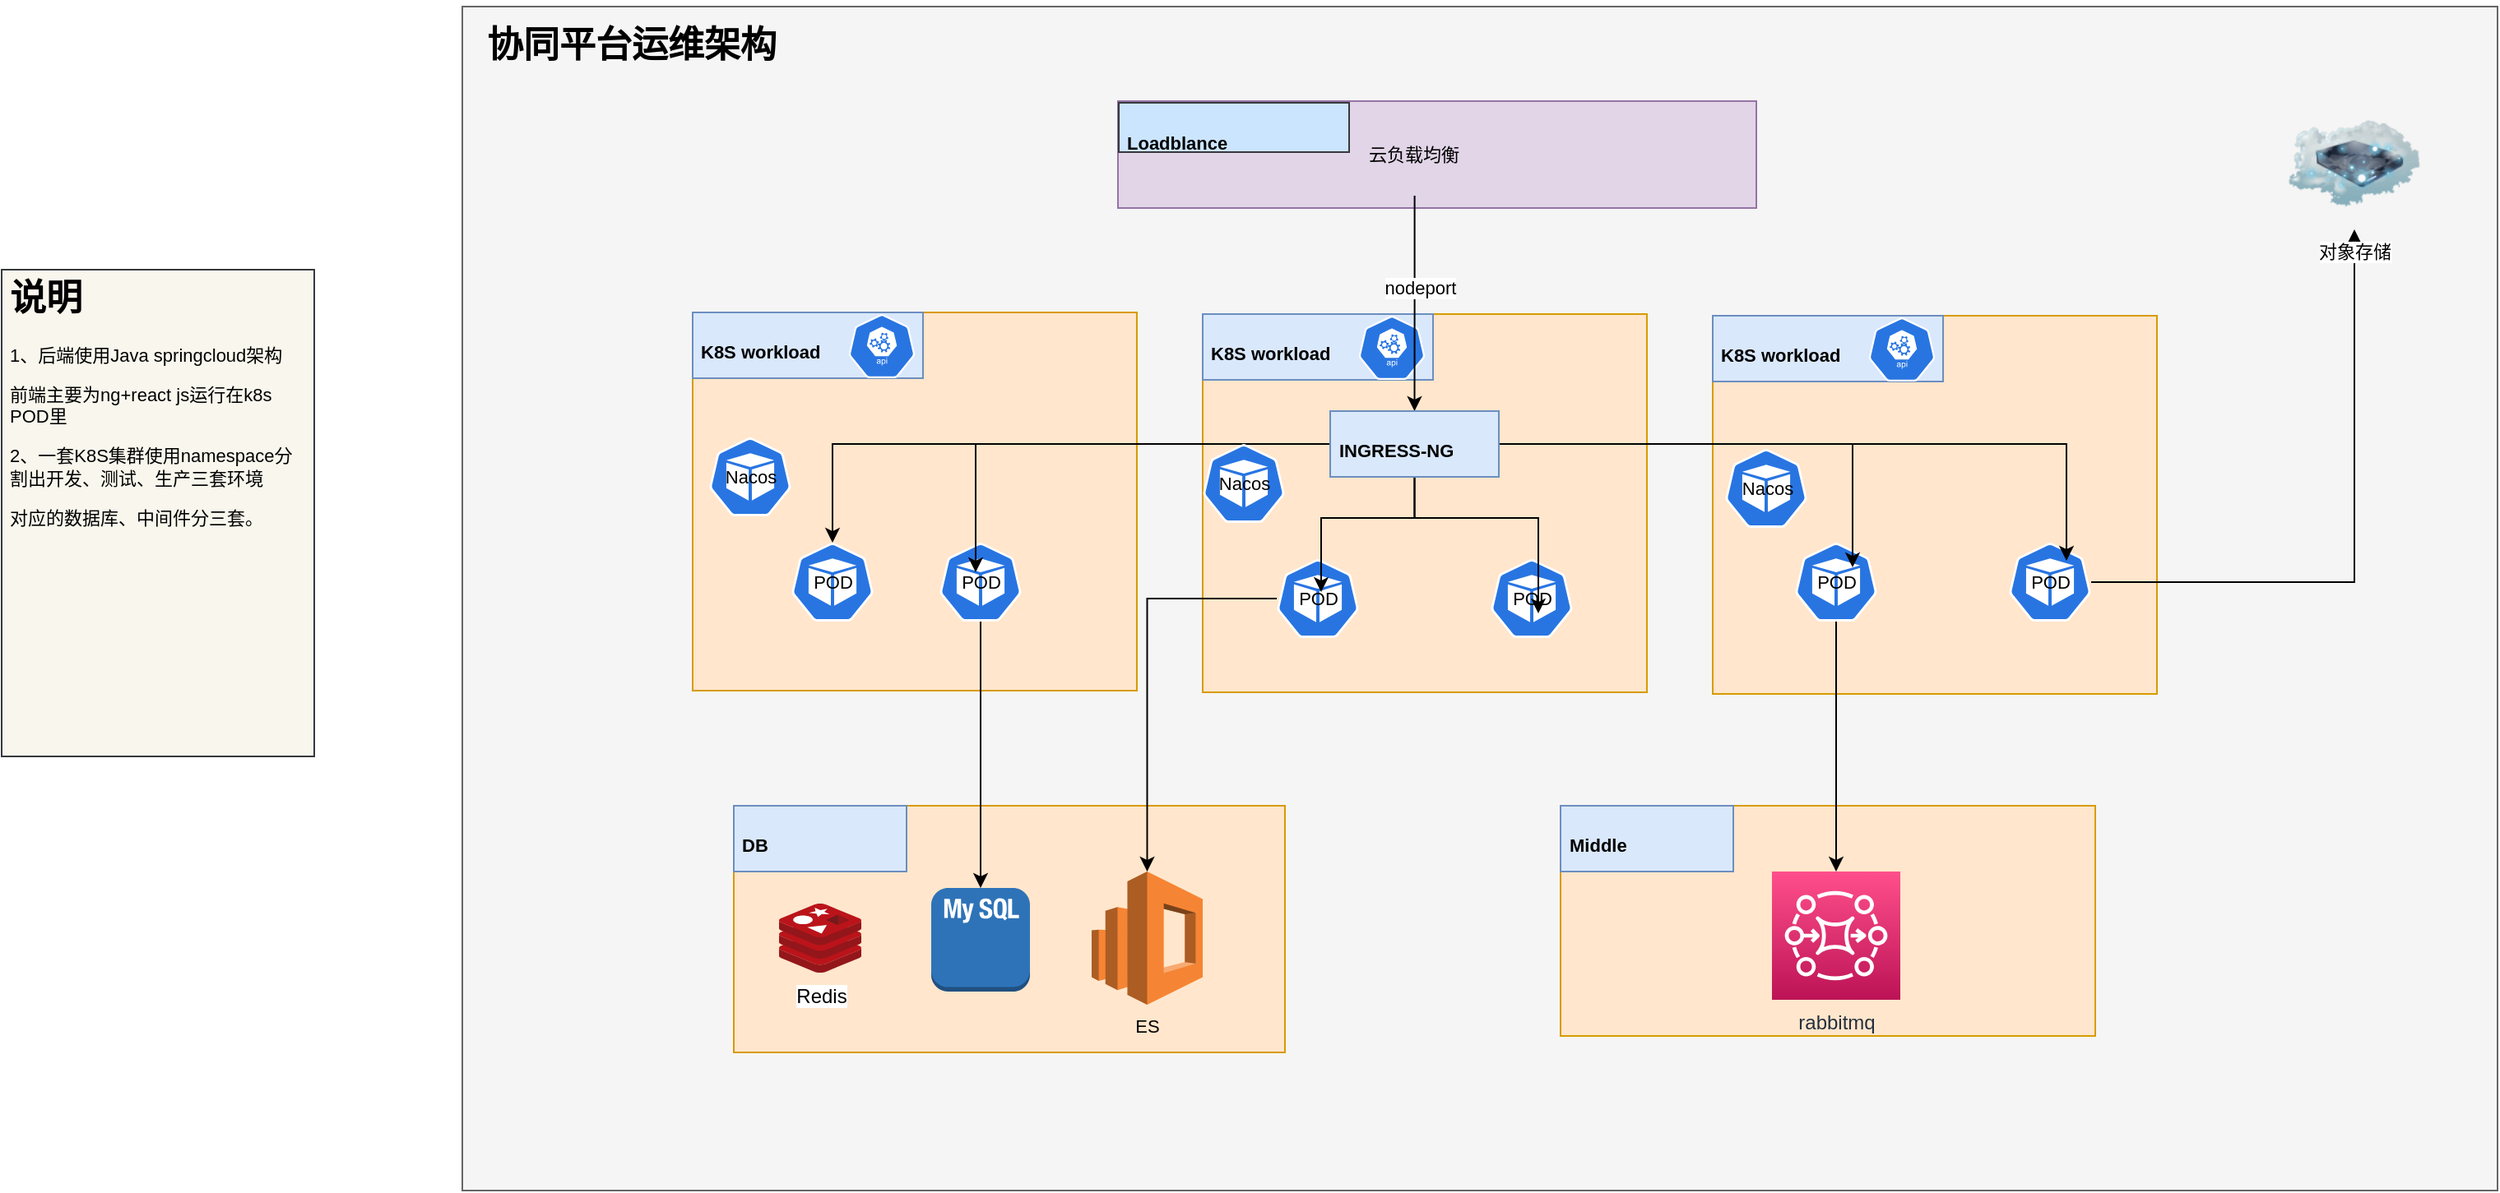 <mxfile version="20.0.3" type="github">
  <diagram id="MJtsUN8qC4PI_aqWfZod" name="第 1 页">
    <mxGraphModel dx="2249" dy="762" grid="1" gridSize="10" guides="1" tooltips="1" connect="1" arrows="1" fold="1" page="1" pageScale="1" pageWidth="827" pageHeight="1169" math="0" shadow="0">
      <root>
        <mxCell id="0" />
        <mxCell id="1" parent="0" />
        <mxCell id="DFtBv_R17ofDITj3AwS--63" value="" style="rounded=0;whiteSpace=wrap;html=1;fontSize=11;fillColor=#f5f5f5;fontColor=#333333;strokeColor=#666666;" vertex="1" parent="1">
          <mxGeometry x="-90" y="144" width="1237" height="720" as="geometry" />
        </mxCell>
        <mxCell id="DFtBv_R17ofDITj3AwS--45" value="" style="rounded=0;whiteSpace=wrap;html=1;fontSize=11;fillColor=#ffe6cc;strokeColor=#d79b00;" vertex="1" parent="1">
          <mxGeometry x="577.5" y="630" width="325" height="140" as="geometry" />
        </mxCell>
        <mxCell id="DFtBv_R17ofDITj3AwS--44" value="" style="rounded=0;whiteSpace=wrap;html=1;fontSize=11;fillColor=#ffe6cc;strokeColor=#d79b00;" vertex="1" parent="1">
          <mxGeometry x="75" y="630" width="335" height="150" as="geometry" />
        </mxCell>
        <mxCell id="DFtBv_R17ofDITj3AwS--1" value="" style="rounded=0;whiteSpace=wrap;html=1;fillColor=#ffe6cc;strokeColor=#d79b00;" vertex="1" parent="1">
          <mxGeometry x="50" y="330" width="270" height="230" as="geometry" />
        </mxCell>
        <mxCell id="DFtBv_R17ofDITj3AwS--6" value="&lt;h1&gt;&lt;font style=&quot;font-size: 11px;&quot;&gt;K8S workload&lt;/font&gt;&lt;/h1&gt;" style="text;html=1;strokeColor=#6c8ebf;fillColor=#dae8fc;spacing=5;spacingTop=-20;whiteSpace=wrap;overflow=hidden;rounded=0;" vertex="1" parent="1">
          <mxGeometry x="50" y="330" width="140" height="40" as="geometry" />
        </mxCell>
        <mxCell id="DFtBv_R17ofDITj3AwS--13" value="POD" style="sketch=0;html=1;dashed=0;whitespace=wrap;fillColor=#2875E2;strokeColor=#ffffff;points=[[0.005,0.63,0],[0.1,0.2,0],[0.9,0.2,0],[0.5,0,0],[0.995,0.63,0],[0.72,0.99,0],[0.5,1,0],[0.28,0.99,0]];shape=mxgraph.kubernetes.icon;prIcon=pod;fontSize=11;" vertex="1" parent="1">
          <mxGeometry x="110" y="470" width="50" height="48" as="geometry" />
        </mxCell>
        <mxCell id="DFtBv_R17ofDITj3AwS--49" style="edgeStyle=orthogonalEdgeStyle;rounded=0;orthogonalLoop=1;jettySize=auto;html=1;fontSize=11;" edge="1" parent="1" source="DFtBv_R17ofDITj3AwS--14" target="DFtBv_R17ofDITj3AwS--48">
          <mxGeometry relative="1" as="geometry" />
        </mxCell>
        <mxCell id="DFtBv_R17ofDITj3AwS--14" value="POD" style="sketch=0;html=1;dashed=0;whitespace=wrap;fillColor=#2875E2;strokeColor=#ffffff;points=[[0.005,0.63,0],[0.1,0.2,0],[0.9,0.2,0],[0.5,0,0],[0.995,0.63,0],[0.72,0.99,0],[0.5,1,0],[0.28,0.99,0]];shape=mxgraph.kubernetes.icon;prIcon=pod;fontSize=11;" vertex="1" parent="1">
          <mxGeometry x="200" y="470" width="50" height="48" as="geometry" />
        </mxCell>
        <mxCell id="DFtBv_R17ofDITj3AwS--15" value="" style="sketch=0;html=1;dashed=0;whitespace=wrap;fillColor=#2875E2;strokeColor=#ffffff;points=[[0.005,0.63,0],[0.1,0.2,0],[0.9,0.2,0],[0.5,0,0],[0.995,0.63,0],[0.72,0.99,0],[0.5,1,0],[0.28,0.99,0]];shape=mxgraph.kubernetes.icon;prIcon=api;fontSize=11;" vertex="1" parent="1">
          <mxGeometry x="140" y="331" width="50" height="39" as="geometry" />
        </mxCell>
        <mxCell id="DFtBv_R17ofDITj3AwS--17" value="" style="rounded=0;whiteSpace=wrap;html=1;fillColor=#ffe6cc;strokeColor=#d79b00;" vertex="1" parent="1">
          <mxGeometry x="360" y="331" width="270" height="230" as="geometry" />
        </mxCell>
        <mxCell id="DFtBv_R17ofDITj3AwS--18" value="&lt;h1&gt;&lt;font style=&quot;font-size: 11px;&quot;&gt;K8S workload&lt;/font&gt;&lt;/h1&gt;" style="text;html=1;strokeColor=#6c8ebf;fillColor=#dae8fc;spacing=5;spacingTop=-20;whiteSpace=wrap;overflow=hidden;rounded=0;" vertex="1" parent="1">
          <mxGeometry x="360" y="331" width="140" height="40" as="geometry" />
        </mxCell>
        <mxCell id="DFtBv_R17ofDITj3AwS--54" style="edgeStyle=orthogonalEdgeStyle;rounded=0;orthogonalLoop=1;jettySize=auto;html=1;fontSize=11;" edge="1" parent="1" source="DFtBv_R17ofDITj3AwS--19" target="DFtBv_R17ofDITj3AwS--52">
          <mxGeometry relative="1" as="geometry" />
        </mxCell>
        <mxCell id="DFtBv_R17ofDITj3AwS--19" value="POD" style="sketch=0;html=1;dashed=0;whitespace=wrap;fillColor=#2875E2;strokeColor=#ffffff;points=[[0.005,0.63,0],[0.1,0.2,0],[0.9,0.2,0],[0.5,0,0],[0.995,0.63,0],[0.72,0.99,0],[0.5,1,0],[0.28,0.99,0]];shape=mxgraph.kubernetes.icon;prIcon=pod;fontSize=11;" vertex="1" parent="1">
          <mxGeometry x="405" y="480" width="50" height="48" as="geometry" />
        </mxCell>
        <mxCell id="DFtBv_R17ofDITj3AwS--20" value="POD" style="sketch=0;html=1;dashed=0;whitespace=wrap;fillColor=#2875E2;strokeColor=#ffffff;points=[[0.005,0.63,0],[0.1,0.2,0],[0.9,0.2,0],[0.5,0,0],[0.995,0.63,0],[0.72,0.99,0],[0.5,1,0],[0.28,0.99,0]];shape=mxgraph.kubernetes.icon;prIcon=pod;fontSize=11;" vertex="1" parent="1">
          <mxGeometry x="535" y="480" width="50" height="48" as="geometry" />
        </mxCell>
        <mxCell id="DFtBv_R17ofDITj3AwS--21" value="" style="sketch=0;html=1;dashed=0;whitespace=wrap;fillColor=#2875E2;strokeColor=#ffffff;points=[[0.005,0.63,0],[0.1,0.2,0],[0.9,0.2,0],[0.5,0,0],[0.995,0.63,0],[0.72,0.99,0],[0.5,1,0],[0.28,0.99,0]];shape=mxgraph.kubernetes.icon;prIcon=api;fontSize=11;" vertex="1" parent="1">
          <mxGeometry x="450" y="332" width="50" height="39" as="geometry" />
        </mxCell>
        <mxCell id="DFtBv_R17ofDITj3AwS--22" value="" style="rounded=0;whiteSpace=wrap;html=1;fillColor=#ffe6cc;strokeColor=#d79b00;" vertex="1" parent="1">
          <mxGeometry x="670" y="332" width="270" height="230" as="geometry" />
        </mxCell>
        <mxCell id="DFtBv_R17ofDITj3AwS--23" value="&lt;h1&gt;&lt;font style=&quot;font-size: 11px;&quot;&gt;K8S workload&lt;/font&gt;&lt;/h1&gt;" style="text;html=1;strokeColor=#6c8ebf;fillColor=#dae8fc;spacing=5;spacingTop=-20;whiteSpace=wrap;overflow=hidden;rounded=0;" vertex="1" parent="1">
          <mxGeometry x="670" y="332" width="140" height="40" as="geometry" />
        </mxCell>
        <mxCell id="DFtBv_R17ofDITj3AwS--65" style="edgeStyle=orthogonalEdgeStyle;rounded=0;orthogonalLoop=1;jettySize=auto;html=1;fontSize=11;" edge="1" parent="1" source="DFtBv_R17ofDITj3AwS--24" target="DFtBv_R17ofDITj3AwS--59">
          <mxGeometry relative="1" as="geometry" />
        </mxCell>
        <mxCell id="DFtBv_R17ofDITj3AwS--24" value="POD" style="sketch=0;html=1;dashed=0;whitespace=wrap;fillColor=#2875E2;strokeColor=#ffffff;points=[[0.005,0.63,0],[0.1,0.2,0],[0.9,0.2,0],[0.5,0,0],[0.995,0.63,0],[0.72,0.99,0],[0.5,1,0],[0.28,0.99,0]];shape=mxgraph.kubernetes.icon;prIcon=pod;fontSize=11;" vertex="1" parent="1">
          <mxGeometry x="720" y="470" width="50" height="48" as="geometry" />
        </mxCell>
        <mxCell id="DFtBv_R17ofDITj3AwS--62" style="edgeStyle=orthogonalEdgeStyle;rounded=0;orthogonalLoop=1;jettySize=auto;html=1;fontSize=11;" edge="1" parent="1" source="DFtBv_R17ofDITj3AwS--25" target="DFtBv_R17ofDITj3AwS--61">
          <mxGeometry relative="1" as="geometry" />
        </mxCell>
        <mxCell id="DFtBv_R17ofDITj3AwS--25" value="POD" style="sketch=0;html=1;dashed=0;whitespace=wrap;fillColor=#2875E2;strokeColor=#ffffff;points=[[0.005,0.63,0],[0.1,0.2,0],[0.9,0.2,0],[0.5,0,0],[0.995,0.63,0],[0.72,0.99,0],[0.5,1,0],[0.28,0.99,0]];shape=mxgraph.kubernetes.icon;prIcon=pod;fontSize=11;" vertex="1" parent="1">
          <mxGeometry x="850" y="470" width="50" height="48" as="geometry" />
        </mxCell>
        <mxCell id="DFtBv_R17ofDITj3AwS--26" value="" style="sketch=0;html=1;dashed=0;whitespace=wrap;fillColor=#2875E2;strokeColor=#ffffff;points=[[0.005,0.63,0],[0.1,0.2,0],[0.9,0.2,0],[0.5,0,0],[0.995,0.63,0],[0.72,0.99,0],[0.5,1,0],[0.28,0.99,0]];shape=mxgraph.kubernetes.icon;prIcon=api;fontSize=11;" vertex="1" parent="1">
          <mxGeometry x="760" y="333" width="50" height="39" as="geometry" />
        </mxCell>
        <mxCell id="DFtBv_R17ofDITj3AwS--27" value="" style="html=1;points=[];perimeter=orthogonalPerimeter;fontSize=11;rotation=90;fillColor=#e1d5e7;strokeColor=#9673a6;" vertex="1" parent="1">
          <mxGeometry x="470" y="40" width="65" height="388" as="geometry" />
        </mxCell>
        <mxCell id="DFtBv_R17ofDITj3AwS--31" value="&lt;h1&gt;&lt;span style=&quot;font-size: 11px;&quot;&gt;Loadblance&lt;/span&gt;&lt;/h1&gt;" style="text;html=1;strokeColor=#36393d;fillColor=#cce5ff;spacing=5;spacingTop=-20;whiteSpace=wrap;overflow=hidden;rounded=0;" vertex="1" parent="1">
          <mxGeometry x="309" y="202.5" width="140" height="30" as="geometry" />
        </mxCell>
        <mxCell id="DFtBv_R17ofDITj3AwS--41" style="edgeStyle=orthogonalEdgeStyle;rounded=0;orthogonalLoop=1;jettySize=auto;html=1;fontSize=11;" edge="1" parent="1" source="DFtBv_R17ofDITj3AwS--32" target="DFtBv_R17ofDITj3AwS--33">
          <mxGeometry relative="1" as="geometry" />
        </mxCell>
        <mxCell id="DFtBv_R17ofDITj3AwS--47" value="nodeport" style="edgeLabel;html=1;align=center;verticalAlign=middle;resizable=0;points=[];fontSize=11;" vertex="1" connectable="0" parent="DFtBv_R17ofDITj3AwS--41">
          <mxGeometry x="-0.156" y="3" relative="1" as="geometry">
            <mxPoint as="offset" />
          </mxGeometry>
        </mxCell>
        <mxCell id="DFtBv_R17ofDITj3AwS--32" value="云负载均衡" style="text;html=1;strokeColor=none;fillColor=none;align=center;verticalAlign=middle;whiteSpace=wrap;rounded=0;fontSize=11;" vertex="1" parent="1">
          <mxGeometry x="361.25" y="209" width="255" height="50" as="geometry" />
        </mxCell>
        <mxCell id="DFtBv_R17ofDITj3AwS--34" style="edgeStyle=orthogonalEdgeStyle;rounded=0;orthogonalLoop=1;jettySize=auto;html=1;entryX=0.54;entryY=0.417;entryDx=0;entryDy=0;entryPerimeter=0;fontSize=11;" edge="1" parent="1" source="DFtBv_R17ofDITj3AwS--33" target="DFtBv_R17ofDITj3AwS--19">
          <mxGeometry relative="1" as="geometry" />
        </mxCell>
        <mxCell id="DFtBv_R17ofDITj3AwS--35" style="edgeStyle=orthogonalEdgeStyle;rounded=0;orthogonalLoop=1;jettySize=auto;html=1;entryX=0.58;entryY=0.688;entryDx=0;entryDy=0;entryPerimeter=0;fontSize=11;" edge="1" parent="1" source="DFtBv_R17ofDITj3AwS--33" target="DFtBv_R17ofDITj3AwS--20">
          <mxGeometry relative="1" as="geometry" />
        </mxCell>
        <mxCell id="DFtBv_R17ofDITj3AwS--36" style="edgeStyle=orthogonalEdgeStyle;rounded=0;orthogonalLoop=1;jettySize=auto;html=1;fontSize=11;" edge="1" parent="1" source="DFtBv_R17ofDITj3AwS--33" target="DFtBv_R17ofDITj3AwS--13">
          <mxGeometry relative="1" as="geometry" />
        </mxCell>
        <mxCell id="DFtBv_R17ofDITj3AwS--37" style="edgeStyle=orthogonalEdgeStyle;rounded=0;orthogonalLoop=1;jettySize=auto;html=1;entryX=0.7;entryY=0.313;entryDx=0;entryDy=0;entryPerimeter=0;fontSize=11;" edge="1" parent="1" source="DFtBv_R17ofDITj3AwS--33" target="DFtBv_R17ofDITj3AwS--24">
          <mxGeometry relative="1" as="geometry" />
        </mxCell>
        <mxCell id="DFtBv_R17ofDITj3AwS--38" style="edgeStyle=orthogonalEdgeStyle;rounded=0;orthogonalLoop=1;jettySize=auto;html=1;entryX=0.7;entryY=0.229;entryDx=0;entryDy=0;entryPerimeter=0;fontSize=11;" edge="1" parent="1" source="DFtBv_R17ofDITj3AwS--33" target="DFtBv_R17ofDITj3AwS--25">
          <mxGeometry relative="1" as="geometry" />
        </mxCell>
        <mxCell id="DFtBv_R17ofDITj3AwS--39" style="edgeStyle=orthogonalEdgeStyle;rounded=0;orthogonalLoop=1;jettySize=auto;html=1;entryX=0.44;entryY=0.375;entryDx=0;entryDy=0;entryPerimeter=0;fontSize=11;" edge="1" parent="1" source="DFtBv_R17ofDITj3AwS--33" target="DFtBv_R17ofDITj3AwS--14">
          <mxGeometry relative="1" as="geometry" />
        </mxCell>
        <mxCell id="DFtBv_R17ofDITj3AwS--33" value="&lt;h1&gt;&lt;font style=&quot;font-size: 11px;&quot;&gt;INGRESS-NG&lt;/font&gt;&lt;/h1&gt;" style="text;html=1;strokeColor=#6c8ebf;fillColor=#dae8fc;spacing=5;spacingTop=-20;whiteSpace=wrap;overflow=hidden;rounded=0;" vertex="1" parent="1">
          <mxGeometry x="437.5" y="390" width="102.5" height="40" as="geometry" />
        </mxCell>
        <mxCell id="DFtBv_R17ofDITj3AwS--46" value="&lt;h1&gt;&lt;font style=&quot;font-size: 11px;&quot;&gt;DB&lt;/font&gt;&lt;/h1&gt;" style="text;html=1;strokeColor=#6c8ebf;fillColor=#dae8fc;spacing=5;spacingTop=-20;whiteSpace=wrap;overflow=hidden;rounded=0;" vertex="1" parent="1">
          <mxGeometry x="75" y="630" width="105" height="40" as="geometry" />
        </mxCell>
        <mxCell id="DFtBv_R17ofDITj3AwS--48" value="" style="outlineConnect=0;dashed=0;verticalLabelPosition=bottom;verticalAlign=top;align=center;html=1;shape=mxgraph.aws3.mysql_db_instance_2;fillColor=#2E73B8;gradientColor=none;fontSize=11;" vertex="1" parent="1">
          <mxGeometry x="195" y="680" width="60" height="63" as="geometry" />
        </mxCell>
        <mxCell id="DFtBv_R17ofDITj3AwS--52" value="ES" style="outlineConnect=0;dashed=0;verticalLabelPosition=bottom;verticalAlign=top;align=center;html=1;shape=mxgraph.aws3.elasticsearch_service;fillColor=#F58534;gradientColor=none;fontSize=11;" vertex="1" parent="1">
          <mxGeometry x="292.5" y="670" width="67.5" height="81" as="geometry" />
        </mxCell>
        <mxCell id="DFtBv_R17ofDITj3AwS--56" value="Redis" style="sketch=0;aspect=fixed;html=1;points=[];align=center;image;fontSize=12;image=img/lib/mscae/Cache_Redis_Product.svg;" vertex="1" parent="1">
          <mxGeometry x="102.5" y="689.5" width="50" height="42" as="geometry" />
        </mxCell>
        <mxCell id="DFtBv_R17ofDITj3AwS--57" value="&lt;h1&gt;&lt;font style=&quot;font-size: 11px;&quot;&gt;Middle&lt;/font&gt;&lt;/h1&gt;" style="text;html=1;strokeColor=#6c8ebf;fillColor=#dae8fc;spacing=5;spacingTop=-20;whiteSpace=wrap;overflow=hidden;rounded=0;" vertex="1" parent="1">
          <mxGeometry x="577.5" y="630" width="105" height="40" as="geometry" />
        </mxCell>
        <mxCell id="DFtBv_R17ofDITj3AwS--59" value="rabbitmq" style="sketch=0;points=[[0,0,0],[0.25,0,0],[0.5,0,0],[0.75,0,0],[1,0,0],[0,1,0],[0.25,1,0],[0.5,1,0],[0.75,1,0],[1,1,0],[0,0.25,0],[0,0.5,0],[0,0.75,0],[1,0.25,0],[1,0.5,0],[1,0.75,0]];outlineConnect=0;fontColor=#232F3E;gradientColor=#FF4F8B;gradientDirection=north;fillColor=#BC1356;strokeColor=#ffffff;dashed=0;verticalLabelPosition=bottom;verticalAlign=top;align=center;html=1;fontSize=12;fontStyle=0;aspect=fixed;shape=mxgraph.aws4.resourceIcon;resIcon=mxgraph.aws4.mq;" vertex="1" parent="1">
          <mxGeometry x="706" y="670" width="78" height="78" as="geometry" />
        </mxCell>
        <mxCell id="DFtBv_R17ofDITj3AwS--61" value="对象存储" style="image;html=1;image=img/lib/clip_art/networking/Cloud_Storage_128x128.png;fontSize=11;" vertex="1" parent="1">
          <mxGeometry x="1020" y="199.5" width="80" height="80" as="geometry" />
        </mxCell>
        <mxCell id="DFtBv_R17ofDITj3AwS--64" value="&lt;h1&gt;&lt;br&gt;&lt;/h1&gt;" style="text;html=1;strokeColor=none;fillColor=none;spacing=5;spacingTop=-20;whiteSpace=wrap;overflow=hidden;rounded=0;fontSize=11;" vertex="1" parent="1">
          <mxGeometry x="50" y="428" width="70" height="42" as="geometry" />
        </mxCell>
        <mxCell id="DFtBv_R17ofDITj3AwS--67" value="Nacos" style="sketch=0;html=1;dashed=0;whitespace=wrap;fillColor=#2875E2;strokeColor=#ffffff;points=[[0.005,0.63,0],[0.1,0.2,0],[0.9,0.2,0],[0.5,0,0],[0.995,0.63,0],[0.72,0.99,0],[0.5,1,0],[0.28,0.99,0]];shape=mxgraph.kubernetes.icon;prIcon=pod;fontSize=11;" vertex="1" parent="1">
          <mxGeometry x="60" y="406" width="50" height="48" as="geometry" />
        </mxCell>
        <mxCell id="DFtBv_R17ofDITj3AwS--68" value="Nacos" style="sketch=0;html=1;dashed=0;whitespace=wrap;fillColor=#2875E2;strokeColor=#ffffff;points=[[0.005,0.63,0],[0.1,0.2,0],[0.9,0.2,0],[0.5,0,0],[0.995,0.63,0],[0.72,0.99,0],[0.5,1,0],[0.28,0.99,0]];shape=mxgraph.kubernetes.icon;prIcon=pod;fontSize=11;" vertex="1" parent="1">
          <mxGeometry x="360" y="410" width="50" height="48" as="geometry" />
        </mxCell>
        <mxCell id="DFtBv_R17ofDITj3AwS--73" value="Nacos" style="sketch=0;html=1;dashed=0;whitespace=wrap;fillColor=#2875E2;strokeColor=#ffffff;points=[[0.005,0.63,0],[0.1,0.2,0],[0.9,0.2,0],[0.5,0,0],[0.995,0.63,0],[0.72,0.99,0],[0.5,1,0],[0.28,0.99,0]];shape=mxgraph.kubernetes.icon;prIcon=pod;fontSize=11;" vertex="1" parent="1">
          <mxGeometry x="677.5" y="413" width="50" height="48" as="geometry" />
        </mxCell>
        <mxCell id="DFtBv_R17ofDITj3AwS--77" value="&lt;h1&gt;协同平台运维架构&lt;/h1&gt;" style="text;html=1;strokeColor=none;fillColor=none;spacing=5;spacingTop=-20;whiteSpace=wrap;overflow=hidden;rounded=0;fontSize=11;" vertex="1" parent="1">
          <mxGeometry x="-80" y="150" width="190" height="120" as="geometry" />
        </mxCell>
        <mxCell id="DFtBv_R17ofDITj3AwS--78" value="&lt;h1&gt;说明&lt;/h1&gt;&lt;p&gt;1、后端使用Java springcloud架构&lt;/p&gt;&lt;p&gt;前端主要为ng+react js运行在k8s POD里&lt;/p&gt;&lt;p&gt;2、一套K8S集群使用namespace分割出开发、测试、生产三套环境&lt;/p&gt;&lt;p&gt;对应的数据库、中间件分三套。&lt;/p&gt;&lt;p&gt;&lt;br&gt;&lt;/p&gt;" style="text;html=1;spacing=5;spacingTop=-20;whiteSpace=wrap;overflow=hidden;rounded=0;fontSize=11;fillColor=#f9f7ed;strokeColor=#36393d;" vertex="1" parent="1">
          <mxGeometry x="-370" y="304" width="190" height="296" as="geometry" />
        </mxCell>
      </root>
    </mxGraphModel>
  </diagram>
</mxfile>
